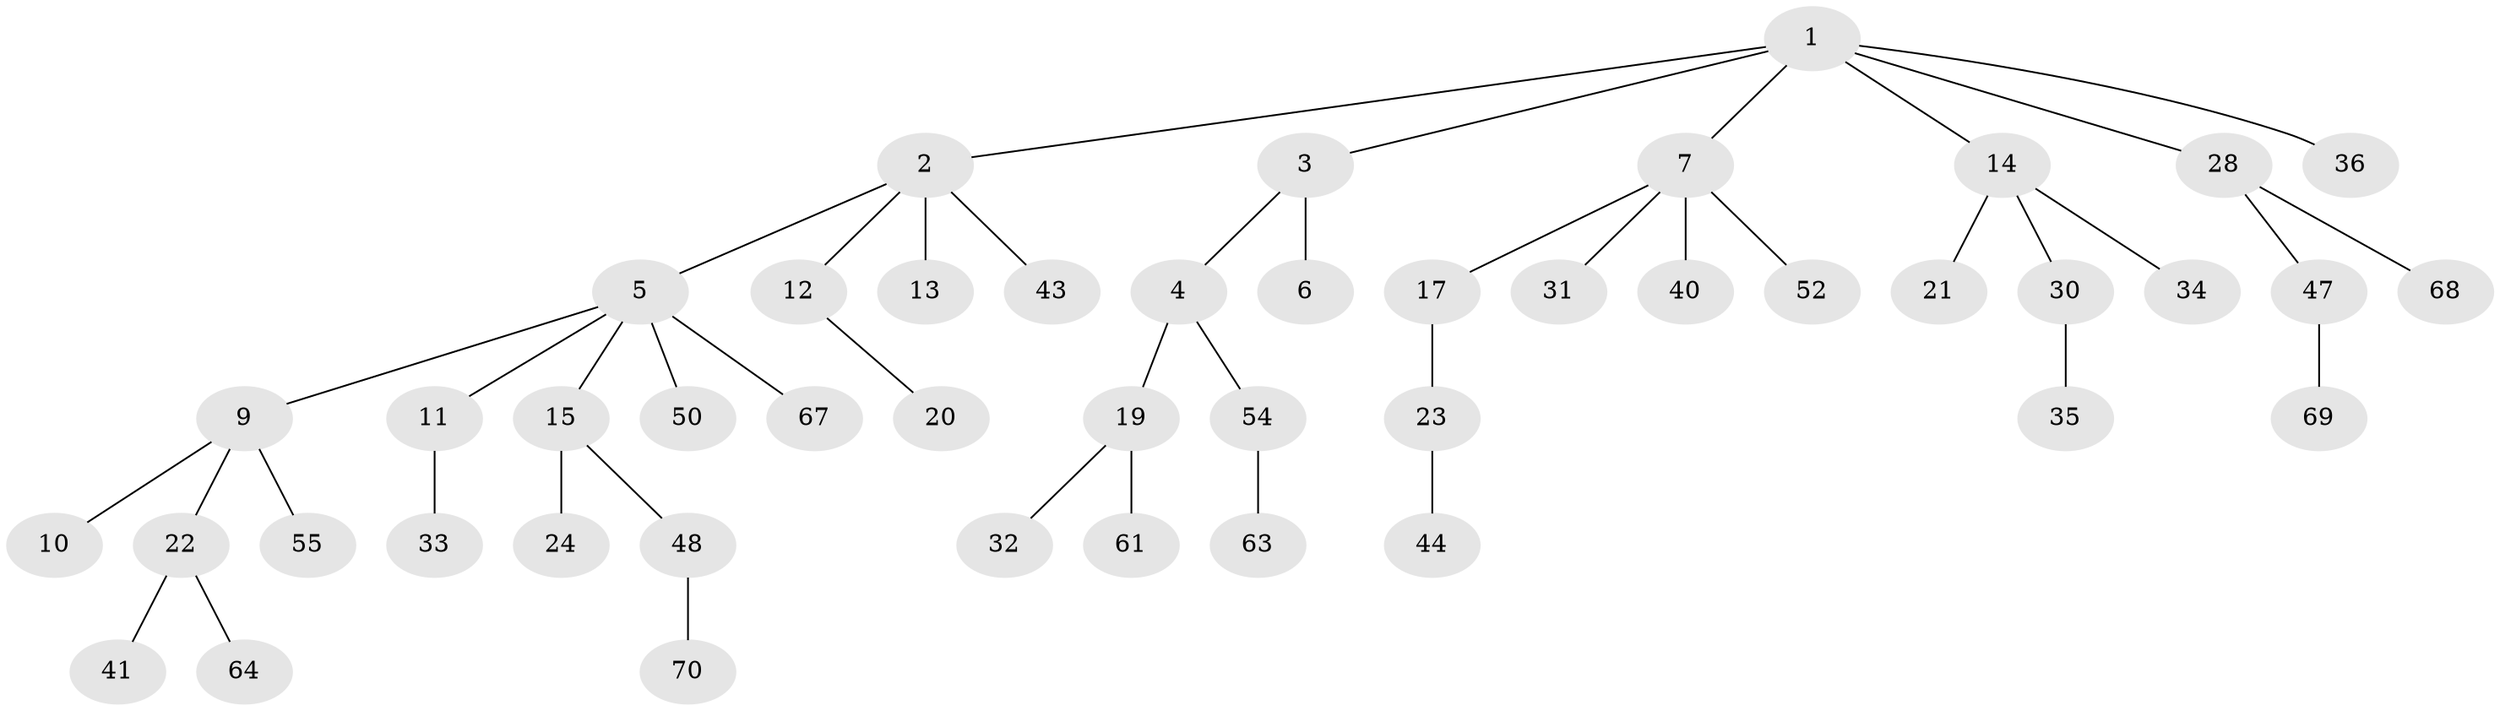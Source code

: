 // original degree distribution, {7: 0.014285714285714285, 5: 0.02857142857142857, 3: 0.14285714285714285, 4: 0.07142857142857142, 2: 0.2714285714285714, 1: 0.4714285714285714}
// Generated by graph-tools (version 1.1) at 2025/11/02/27/25 16:11:28]
// undirected, 46 vertices, 45 edges
graph export_dot {
graph [start="1"]
  node [color=gray90,style=filled];
  1 [super="+57"];
  2 [super="+25"];
  3;
  4 [super="+18"];
  5 [super="+8"];
  6 [super="+16"];
  7 [super="+39"];
  9 [super="+38"];
  10;
  11;
  12 [super="+45"];
  13;
  14 [super="+56"];
  15 [super="+46"];
  17;
  19 [super="+51"];
  20;
  21;
  22 [super="+27"];
  23 [super="+26"];
  24 [super="+29"];
  28 [super="+42"];
  30 [super="+37"];
  31;
  32;
  33 [super="+53"];
  34 [super="+58"];
  35 [super="+62"];
  36 [super="+60"];
  40;
  41;
  43;
  44 [super="+49"];
  47 [super="+59"];
  48 [super="+65"];
  50;
  52;
  54;
  55 [super="+66"];
  61;
  63;
  64;
  67;
  68;
  69;
  70;
  1 -- 2;
  1 -- 3;
  1 -- 7;
  1 -- 14;
  1 -- 28;
  1 -- 36;
  2 -- 5;
  2 -- 12;
  2 -- 13;
  2 -- 43;
  3 -- 4;
  3 -- 6;
  4 -- 19;
  4 -- 54;
  5 -- 9;
  5 -- 11;
  5 -- 50;
  5 -- 67;
  5 -- 15;
  7 -- 17;
  7 -- 31;
  7 -- 40;
  7 -- 52;
  9 -- 10;
  9 -- 22;
  9 -- 55;
  11 -- 33;
  12 -- 20;
  14 -- 21;
  14 -- 30;
  14 -- 34;
  15 -- 24;
  15 -- 48;
  17 -- 23;
  19 -- 32;
  19 -- 61;
  22 -- 41;
  22 -- 64;
  23 -- 44;
  28 -- 47;
  28 -- 68;
  30 -- 35;
  47 -- 69;
  48 -- 70;
  54 -- 63;
}

